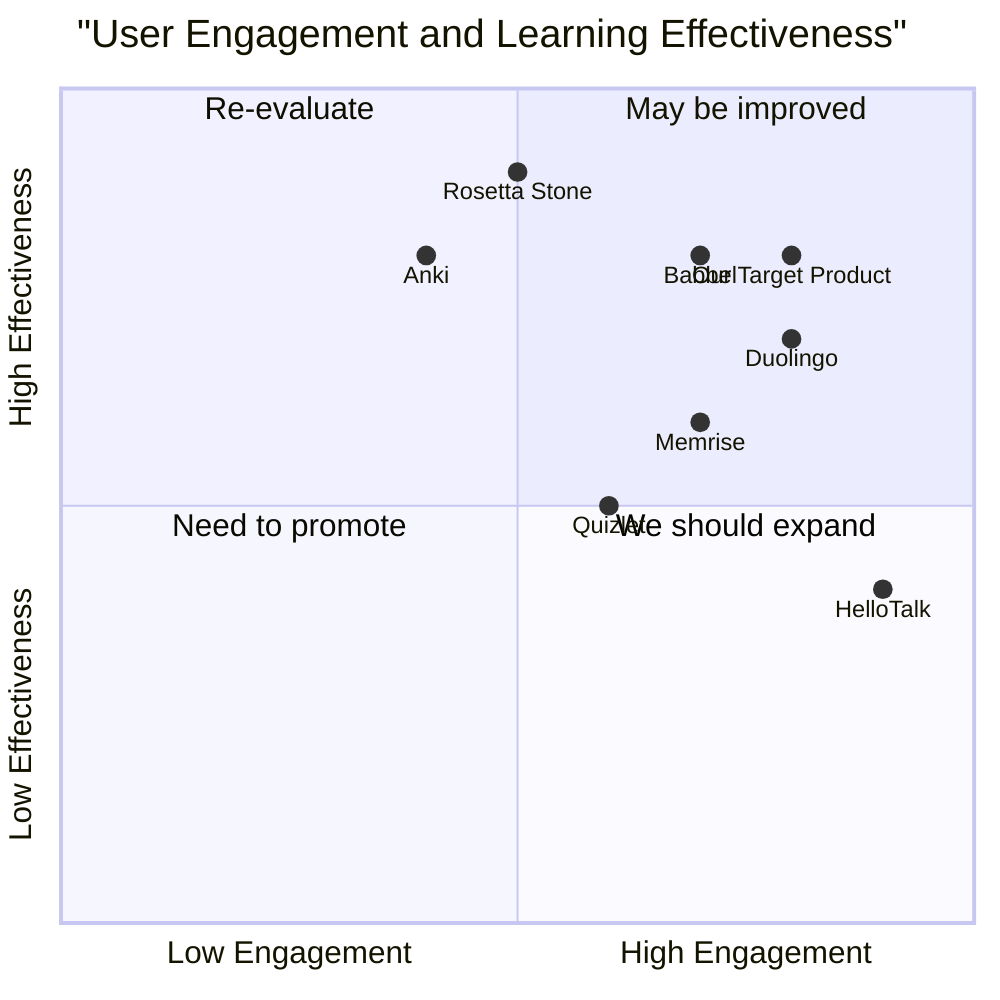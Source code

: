 quadrantChart
    title "User Engagement and Learning Effectiveness"
    x-axis "Low Engagement" --> "High Engagement"
    y-axis "Low Effectiveness" --> "High Effectiveness"
    quadrant-1 "May be improved"
    quadrant-2 "Re-evaluate"
    quadrant-3 "Need to promote"
    quadrant-4 "We should expand"
    "Duolingo": [0.8, 0.7]
    "Quizlet": [0.6, 0.5]
    "Babbel": [0.7, 0.8]
    "Rosetta Stone": [0.5, 0.9]
    "Memrise": [0.7, 0.6]
    "Anki": [0.4, 0.8]
    "HelloTalk": [0.9, 0.4]
    "Our Target Product": [0.8, 0.8]